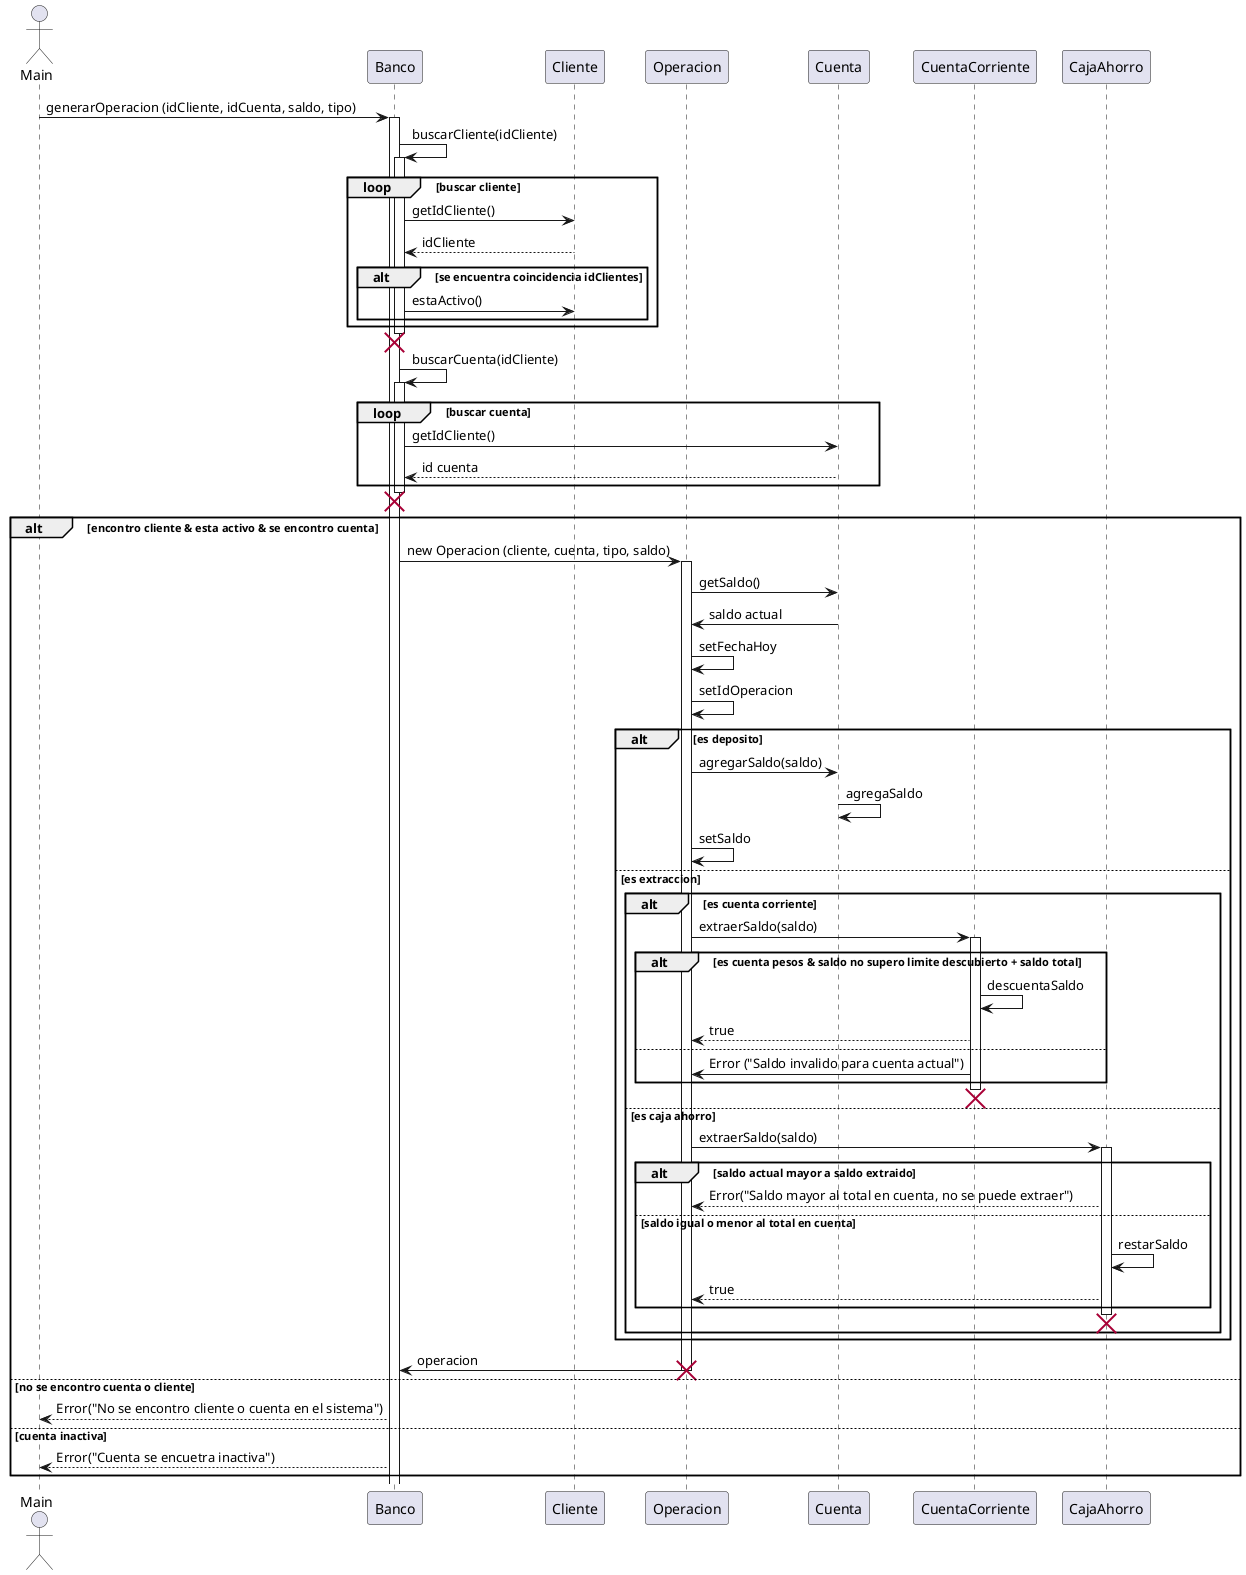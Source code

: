 @startuml
actor Main as main
participant Banco as banco
participant Cliente as cliente
participant Operacion as op
participant Cuenta as cuenta
participant CuentaCorriente as cc
participant CajaAhorro as ca

main -> banco : generarOperacion (idCliente, idCuenta, saldo, tipo)
activate banco
banco -> banco: buscarCliente(idCliente)
activate banco
loop buscar cliente
    banco -> cliente: getIdCliente()
    cliente --> banco: idCliente
    alt se encuentra coincidencia idClientes
        banco -> cliente: estaActivo()
    end
end
destroy banco
banco -> banco: buscarCuenta(idCliente)
activate banco

loop buscar cuenta
    banco -> cuenta: getIdCliente()
    cuenta --> banco: id cuenta
end
destroy banco

alt encontro cliente & esta activo & se encontro cuenta
    banco -> op : new Operacion (cliente, cuenta, tipo, saldo)
    activate op
    op -> cuenta: getSaldo()
    cuenta -> op : saldo actual
    op -> op : setFechaHoy
    op -> op : setIdOperacion
    alt es deposito
        op -> cuenta : agregarSaldo(saldo)
        cuenta -> cuenta : agregaSaldo
        op -> op : setSaldo
    else es extraccion
        alt es cuenta corriente
            op -> cc : extraerSaldo(saldo)
            activate cc
                alt es cuenta pesos & saldo no supero limite descubierto + saldo total
                    cc -> cc : descuentaSaldo
                    cc --> op : true
                else
                    cc -> op : Error ("Saldo invalido para cuenta actual")
                end
            destroy cc
        else es caja ahorro
            op -> ca : extraerSaldo(saldo)
            activate ca
            alt saldo actual mayor a saldo extraido
                ca --> op : Error("Saldo mayor al total en cuenta, no se puede extraer")
            else saldo igual o menor al total en cuenta
                ca -> ca : restarSaldo
                ca --> op: true
            end
            destroy ca
        end
    end
    op -> banco : operacion
     destroy op
else no se encontro cuenta o cliente
    banco --> main: Error("No se encontro cliente o cuenta en el sistema")
else cuenta inactiva
    banco --> main: Error("Cuenta se encuetra inactiva")
end

@enduml
